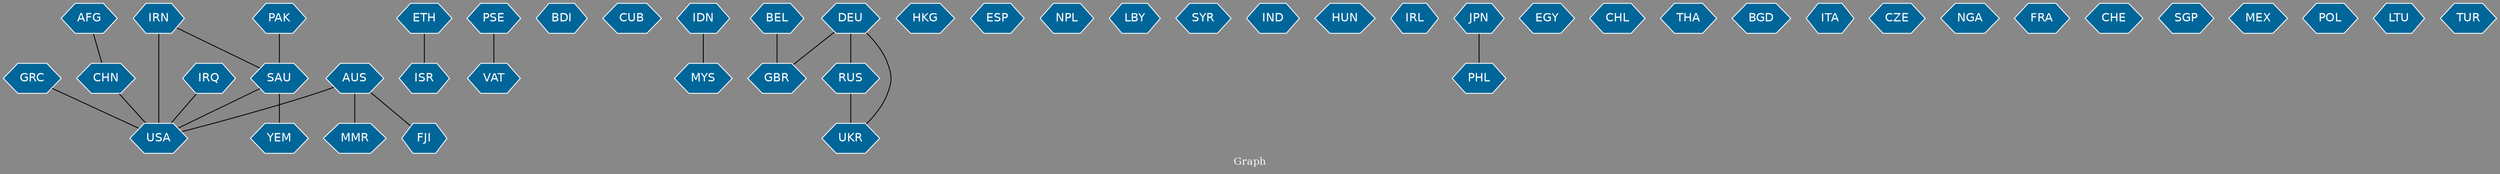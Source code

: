 // Countries together in item graph
graph {
	graph [bgcolor="#888888" fontcolor=white fontsize=12 label="Graph" outputorder=edgesfirst overlap=prism]
	node [color=white fillcolor="#006699" fontcolor=white fontname=Helvetica shape=hexagon style=filled]
	edge [arrowhead=open color=black fontcolor=white fontname=Courier fontsize=12]
		GRC [label=GRC]
		ISR [label=ISR]
		USA [label=USA]
		VAT [label=VAT]
		CHN [label=CHN]
		BDI [label=BDI]
		CUB [label=CUB]
		AFG [label=AFG]
		IDN [label=IDN]
		IRN [label=IRN]
		GBR [label=GBR]
		HKG [label=HKG]
		ESP [label=ESP]
		NPL [label=NPL]
		LBY [label=LBY]
		PSE [label=PSE]
		YEM [label=YEM]
		SAU [label=SAU]
		DEU [label=DEU]
		SYR [label=SYR]
		IND [label=IND]
		RUS [label=RUS]
		HUN [label=HUN]
		IRL [label=IRL]
		JPN [label=JPN]
		IRQ [label=IRQ]
		EGY [label=EGY]
		CHL [label=CHL]
		BEL [label=BEL]
		THA [label=THA]
		BGD [label=BGD]
		UKR [label=UKR]
		ITA [label=ITA]
		PHL [label=PHL]
		MYS [label=MYS]
		CZE [label=CZE]
		NGA [label=NGA]
		PAK [label=PAK]
		FRA [label=FRA]
		MMR [label=MMR]
		AUS [label=AUS]
		ETH [label=ETH]
		CHE [label=CHE]
		SGP [label=SGP]
		MEX [label=MEX]
		POL [label=POL]
		LTU [label=LTU]
		FJI [label=FJI]
		TUR [label=TUR]
			SAU -- USA [weight=1]
			DEU -- UKR [weight=1]
			RUS -- UKR [weight=2]
			AUS -- MMR [weight=1]
			DEU -- RUS [weight=1]
			PSE -- VAT [weight=1]
			AUS -- FJI [weight=1]
			JPN -- PHL [weight=1]
			ETH -- ISR [weight=1]
			CHN -- USA [weight=6]
			BEL -- GBR [weight=1]
			AUS -- USA [weight=1]
			AFG -- CHN [weight=1]
			IRN -- USA [weight=4]
			GRC -- USA [weight=1]
			SAU -- YEM [weight=3]
			DEU -- GBR [weight=1]
			IRN -- SAU [weight=2]
			IRQ -- USA [weight=2]
			PAK -- SAU [weight=1]
			IDN -- MYS [weight=1]
}